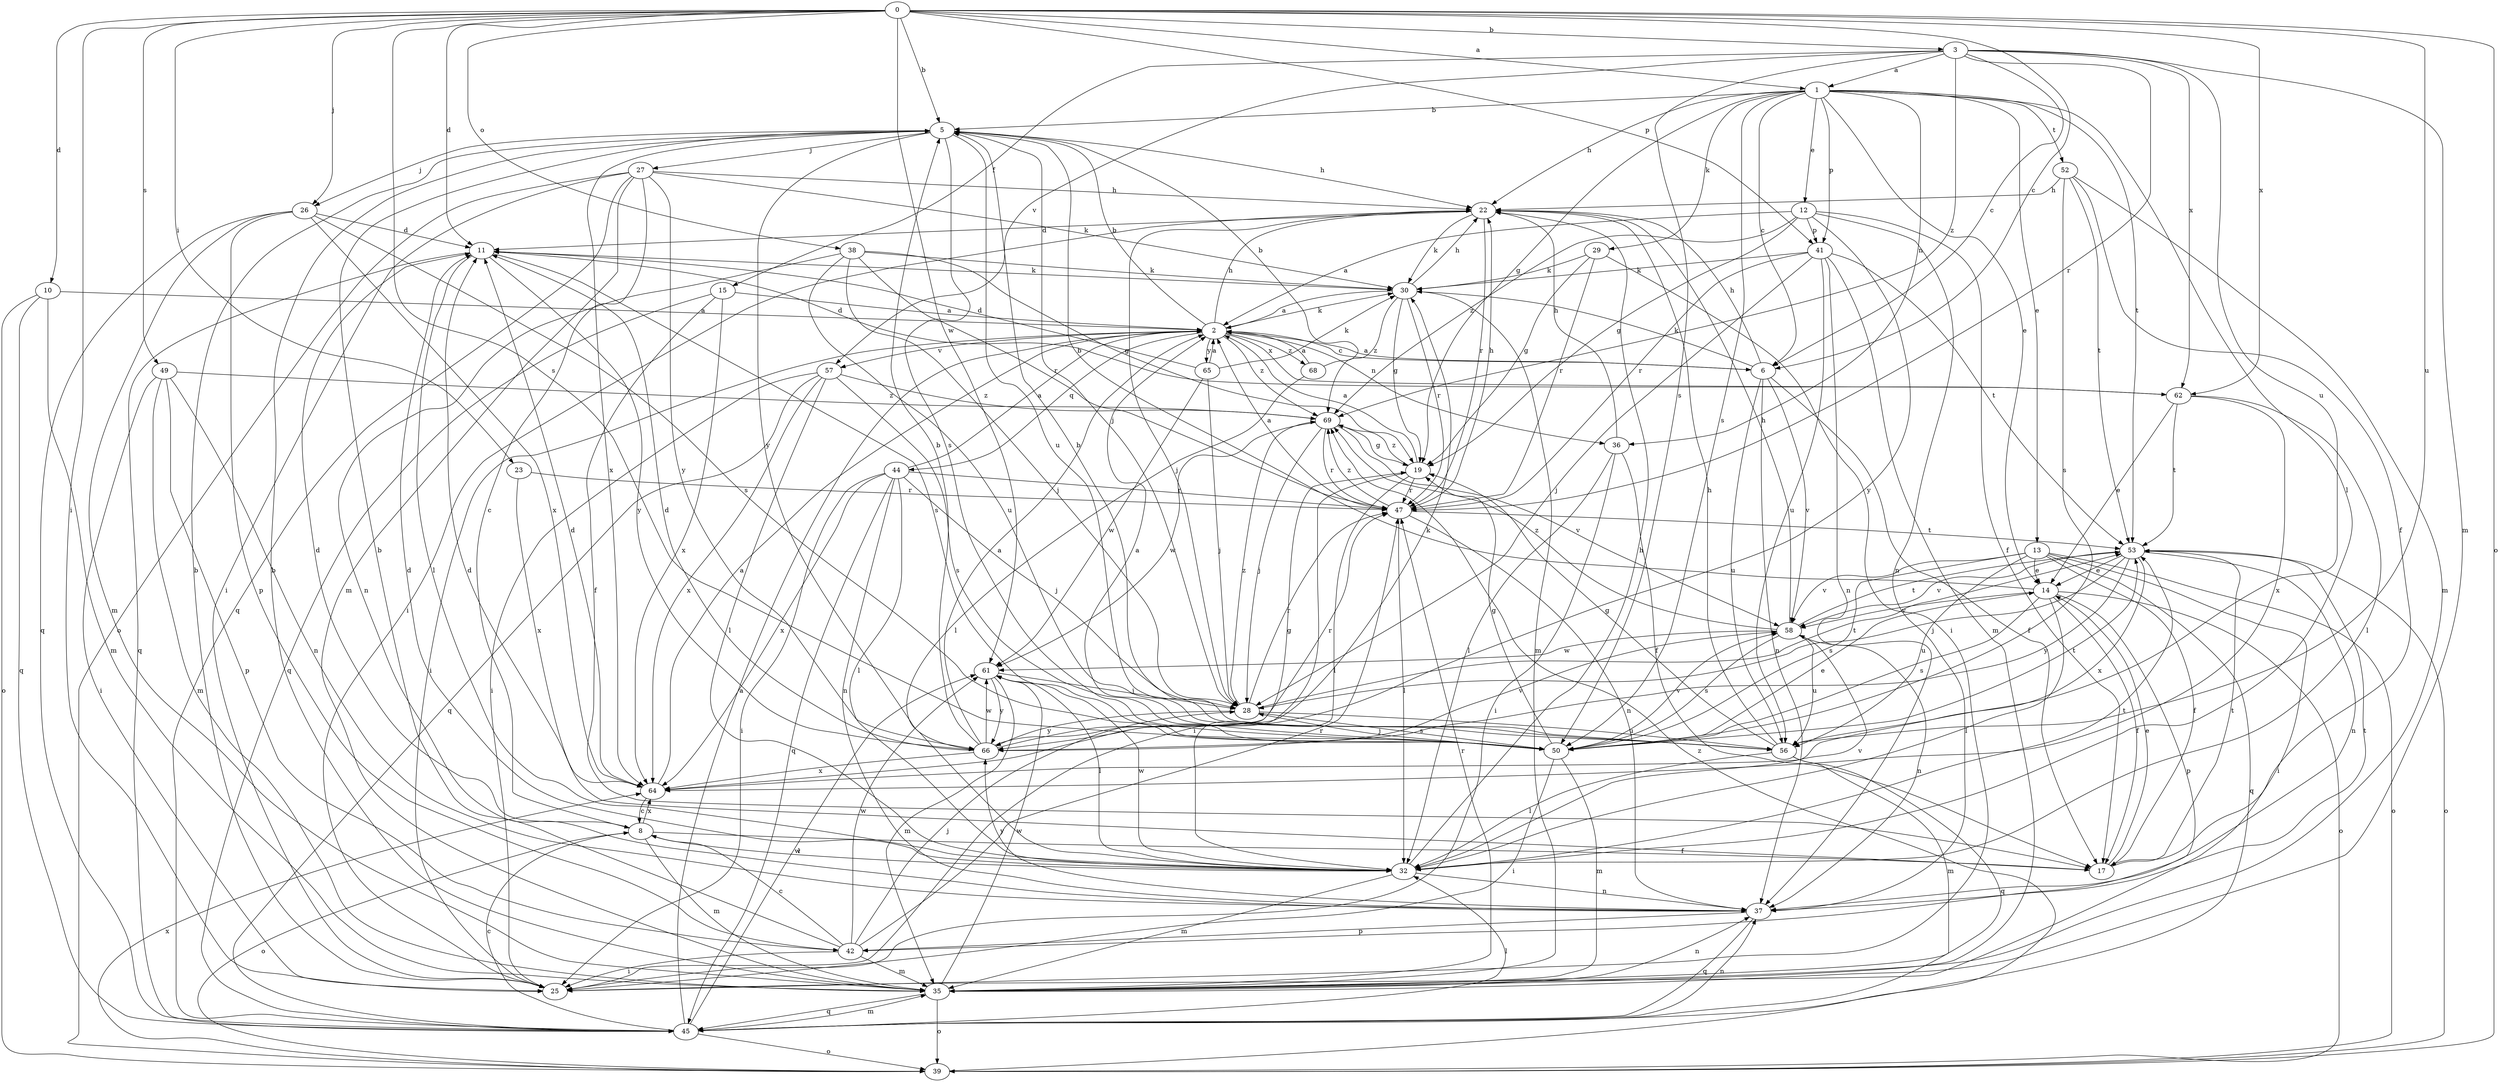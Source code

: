 strict digraph  {
0;
1;
2;
3;
5;
6;
8;
10;
11;
12;
13;
14;
15;
17;
19;
22;
23;
25;
26;
27;
28;
29;
30;
32;
35;
36;
37;
38;
39;
41;
42;
44;
45;
47;
49;
50;
52;
53;
56;
57;
58;
61;
62;
64;
65;
66;
68;
69;
0 -> 1  [label=a];
0 -> 3  [label=b];
0 -> 5  [label=b];
0 -> 6  [label=c];
0 -> 10  [label=d];
0 -> 11  [label=d];
0 -> 23  [label=i];
0 -> 25  [label=i];
0 -> 26  [label=j];
0 -> 38  [label=o];
0 -> 39  [label=o];
0 -> 41  [label=p];
0 -> 49  [label=s];
0 -> 50  [label=s];
0 -> 56  [label=u];
0 -> 61  [label=w];
0 -> 62  [label=x];
1 -> 5  [label=b];
1 -> 6  [label=c];
1 -> 12  [label=e];
1 -> 13  [label=e];
1 -> 14  [label=e];
1 -> 19  [label=g];
1 -> 22  [label=h];
1 -> 29  [label=k];
1 -> 32  [label=l];
1 -> 36  [label=n];
1 -> 41  [label=p];
1 -> 50  [label=s];
1 -> 52  [label=t];
1 -> 53  [label=t];
2 -> 5  [label=b];
2 -> 6  [label=c];
2 -> 22  [label=h];
2 -> 25  [label=i];
2 -> 30  [label=k];
2 -> 36  [label=n];
2 -> 44  [label=q];
2 -> 57  [label=v];
2 -> 62  [label=x];
2 -> 65  [label=y];
2 -> 68  [label=z];
2 -> 69  [label=z];
3 -> 1  [label=a];
3 -> 6  [label=c];
3 -> 15  [label=f];
3 -> 35  [label=m];
3 -> 47  [label=r];
3 -> 50  [label=s];
3 -> 56  [label=u];
3 -> 57  [label=v];
3 -> 62  [label=x];
3 -> 69  [label=z];
5 -> 22  [label=h];
5 -> 26  [label=j];
5 -> 27  [label=j];
5 -> 28  [label=j];
5 -> 50  [label=s];
5 -> 56  [label=u];
5 -> 64  [label=x];
5 -> 66  [label=y];
6 -> 2  [label=a];
6 -> 17  [label=f];
6 -> 22  [label=h];
6 -> 30  [label=k];
6 -> 37  [label=n];
6 -> 56  [label=u];
6 -> 58  [label=v];
8 -> 11  [label=d];
8 -> 17  [label=f];
8 -> 32  [label=l];
8 -> 35  [label=m];
8 -> 39  [label=o];
8 -> 64  [label=x];
10 -> 2  [label=a];
10 -> 35  [label=m];
10 -> 39  [label=o];
10 -> 45  [label=q];
11 -> 30  [label=k];
11 -> 32  [label=l];
11 -> 45  [label=q];
11 -> 50  [label=s];
11 -> 66  [label=y];
12 -> 2  [label=a];
12 -> 17  [label=f];
12 -> 19  [label=g];
12 -> 37  [label=n];
12 -> 41  [label=p];
12 -> 66  [label=y];
12 -> 69  [label=z];
13 -> 14  [label=e];
13 -> 17  [label=f];
13 -> 25  [label=i];
13 -> 39  [label=o];
13 -> 45  [label=q];
13 -> 50  [label=s];
13 -> 56  [label=u];
13 -> 58  [label=v];
14 -> 5  [label=b];
14 -> 17  [label=f];
14 -> 32  [label=l];
14 -> 39  [label=o];
14 -> 42  [label=p];
14 -> 50  [label=s];
14 -> 58  [label=v];
15 -> 2  [label=a];
15 -> 17  [label=f];
15 -> 45  [label=q];
15 -> 64  [label=x];
17 -> 11  [label=d];
17 -> 14  [label=e];
17 -> 53  [label=t];
19 -> 2  [label=a];
19 -> 25  [label=i];
19 -> 32  [label=l];
19 -> 47  [label=r];
19 -> 69  [label=z];
22 -> 11  [label=d];
22 -> 25  [label=i];
22 -> 28  [label=j];
22 -> 30  [label=k];
22 -> 47  [label=r];
23 -> 47  [label=r];
23 -> 64  [label=x];
25 -> 5  [label=b];
26 -> 11  [label=d];
26 -> 35  [label=m];
26 -> 42  [label=p];
26 -> 45  [label=q];
26 -> 50  [label=s];
26 -> 64  [label=x];
27 -> 8  [label=c];
27 -> 22  [label=h];
27 -> 25  [label=i];
27 -> 30  [label=k];
27 -> 35  [label=m];
27 -> 39  [label=o];
27 -> 45  [label=q];
27 -> 66  [label=y];
28 -> 47  [label=r];
28 -> 50  [label=s];
28 -> 53  [label=t];
28 -> 56  [label=u];
28 -> 66  [label=y];
28 -> 69  [label=z];
29 -> 19  [label=g];
29 -> 25  [label=i];
29 -> 30  [label=k];
29 -> 47  [label=r];
30 -> 2  [label=a];
30 -> 19  [label=g];
30 -> 22  [label=h];
30 -> 35  [label=m];
30 -> 47  [label=r];
30 -> 69  [label=z];
32 -> 11  [label=d];
32 -> 22  [label=h];
32 -> 35  [label=m];
32 -> 37  [label=n];
32 -> 53  [label=t];
32 -> 58  [label=v];
32 -> 61  [label=w];
35 -> 5  [label=b];
35 -> 37  [label=n];
35 -> 39  [label=o];
35 -> 45  [label=q];
35 -> 47  [label=r];
35 -> 61  [label=w];
36 -> 17  [label=f];
36 -> 22  [label=h];
36 -> 25  [label=i];
36 -> 32  [label=l];
37 -> 42  [label=p];
37 -> 45  [label=q];
37 -> 53  [label=t];
37 -> 66  [label=y];
38 -> 19  [label=g];
38 -> 28  [label=j];
38 -> 30  [label=k];
38 -> 37  [label=n];
38 -> 47  [label=r];
38 -> 56  [label=u];
39 -> 64  [label=x];
39 -> 69  [label=z];
41 -> 28  [label=j];
41 -> 30  [label=k];
41 -> 35  [label=m];
41 -> 37  [label=n];
41 -> 47  [label=r];
41 -> 53  [label=t];
41 -> 56  [label=u];
42 -> 5  [label=b];
42 -> 8  [label=c];
42 -> 25  [label=i];
42 -> 28  [label=j];
42 -> 35  [label=m];
42 -> 47  [label=r];
42 -> 61  [label=w];
44 -> 2  [label=a];
44 -> 25  [label=i];
44 -> 28  [label=j];
44 -> 32  [label=l];
44 -> 37  [label=n];
44 -> 45  [label=q];
44 -> 47  [label=r];
44 -> 64  [label=x];
45 -> 2  [label=a];
45 -> 8  [label=c];
45 -> 32  [label=l];
45 -> 35  [label=m];
45 -> 37  [label=n];
45 -> 39  [label=o];
45 -> 61  [label=w];
47 -> 2  [label=a];
47 -> 22  [label=h];
47 -> 32  [label=l];
47 -> 37  [label=n];
47 -> 53  [label=t];
47 -> 69  [label=z];
49 -> 25  [label=i];
49 -> 35  [label=m];
49 -> 37  [label=n];
49 -> 42  [label=p];
49 -> 69  [label=z];
50 -> 2  [label=a];
50 -> 14  [label=e];
50 -> 19  [label=g];
50 -> 25  [label=i];
50 -> 28  [label=j];
50 -> 35  [label=m];
50 -> 53  [label=t];
50 -> 58  [label=v];
52 -> 17  [label=f];
52 -> 22  [label=h];
52 -> 35  [label=m];
52 -> 50  [label=s];
52 -> 53  [label=t];
53 -> 14  [label=e];
53 -> 28  [label=j];
53 -> 37  [label=n];
53 -> 39  [label=o];
53 -> 58  [label=v];
53 -> 64  [label=x];
53 -> 66  [label=y];
56 -> 5  [label=b];
56 -> 19  [label=g];
56 -> 22  [label=h];
56 -> 32  [label=l];
56 -> 35  [label=m];
56 -> 45  [label=q];
57 -> 25  [label=i];
57 -> 32  [label=l];
57 -> 45  [label=q];
57 -> 50  [label=s];
57 -> 64  [label=x];
57 -> 69  [label=z];
58 -> 22  [label=h];
58 -> 37  [label=n];
58 -> 50  [label=s];
58 -> 53  [label=t];
58 -> 56  [label=u];
58 -> 61  [label=w];
58 -> 69  [label=z];
61 -> 28  [label=j];
61 -> 32  [label=l];
61 -> 35  [label=m];
61 -> 66  [label=y];
62 -> 11  [label=d];
62 -> 14  [label=e];
62 -> 32  [label=l];
62 -> 53  [label=t];
62 -> 64  [label=x];
64 -> 2  [label=a];
64 -> 8  [label=c];
64 -> 11  [label=d];
64 -> 19  [label=g];
65 -> 2  [label=a];
65 -> 11  [label=d];
65 -> 28  [label=j];
65 -> 30  [label=k];
65 -> 61  [label=w];
66 -> 2  [label=a];
66 -> 5  [label=b];
66 -> 11  [label=d];
66 -> 30  [label=k];
66 -> 47  [label=r];
66 -> 58  [label=v];
66 -> 61  [label=w];
66 -> 64  [label=x];
68 -> 2  [label=a];
68 -> 5  [label=b];
68 -> 32  [label=l];
69 -> 19  [label=g];
69 -> 28  [label=j];
69 -> 47  [label=r];
69 -> 58  [label=v];
69 -> 61  [label=w];
}
